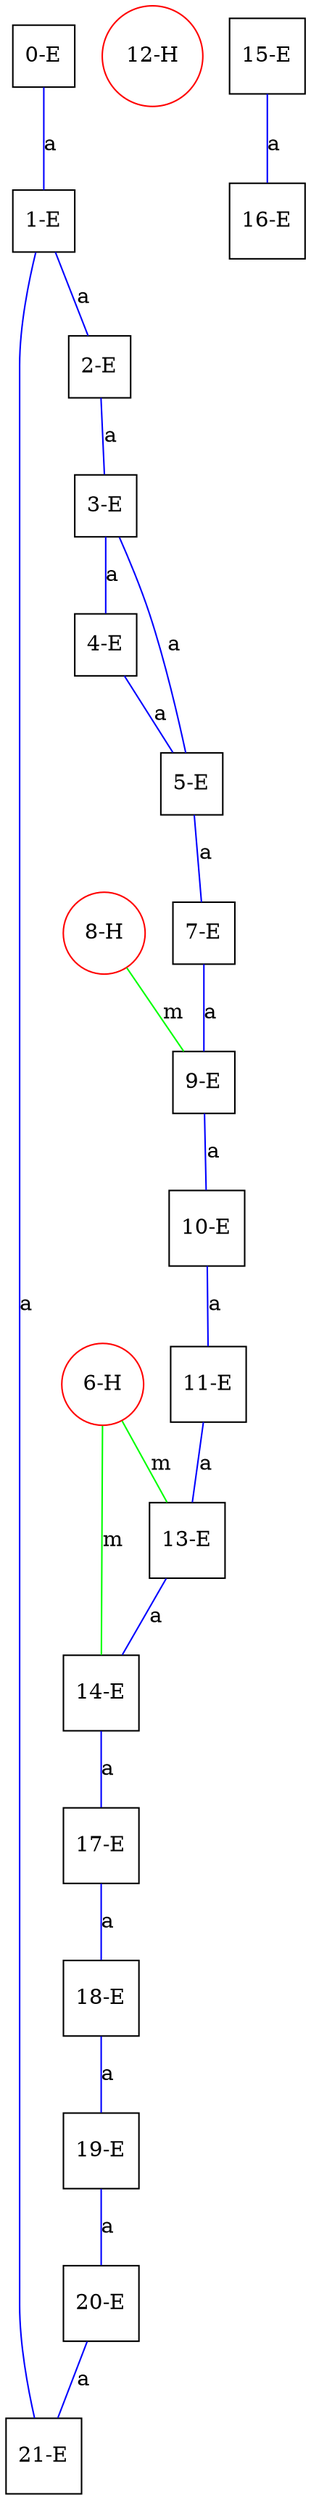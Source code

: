 graph ProteinGraph {
    0 [label="0-E" shape=square color=black];
    1 [label="1-E" shape=square color=black];
    2 [label="2-E" shape=square color=black];
    3 [label="3-E" shape=square color=black];
    4 [label="4-E" shape=square color=black];
    5 [label="5-E" shape=square color=black];
    6 [label="6-H" shape=circle color=red];
    7 [label="7-E" shape=square color=black];
    8 [label="8-H" shape=circle color=red];
    9 [label="9-E" shape=square color=black];
    10 [label="10-E" shape=square color=black];
    11 [label="11-E" shape=square color=black];
    12 [label="12-H" shape=circle color=red];
    13 [label="13-E" shape=square color=black];
    14 [label="14-E" shape=square color=black];
    15 [label="15-E" shape=square color=black];
    16 [label="16-E" shape=square color=black];
    17 [label="17-E" shape=square color=black];
    18 [label="18-E" shape=square color=black];
    19 [label="19-E" shape=square color=black];
    20 [label="20-E" shape=square color=black];
    21 [label="21-E" shape=square color=black];
    0 -- 1 [label="a" color=blue];
    1 -- 2 [label="a" color=blue];
    1 -- 21 [label="a" color=blue];
    2 -- 3 [label="a" color=blue];
    3 -- 4 [label="a" color=blue];
    3 -- 5 [label="a" color=blue];
    4 -- 5 [label="a" color=blue];
    5 -- 7 [label="a" color=blue];
    6 -- 13 [label="m" color=green];
    6 -- 14 [label="m" color=green];
    7 -- 9 [label="a" color=blue];
    8 -- 9 [label="m" color=green];
    9 -- 10 [label="a" color=blue];
    10 -- 11 [label="a" color=blue];
    11 -- 13 [label="a" color=blue];
    13 -- 14 [label="a" color=blue];
    14 -- 17 [label="a" color=blue];
    15 -- 16 [label="a" color=blue];
    17 -- 18 [label="a" color=blue];
    18 -- 19 [label="a" color=blue];
    19 -- 20 [label="a" color=blue];
    20 -- 21 [label="a" color=blue];
}
